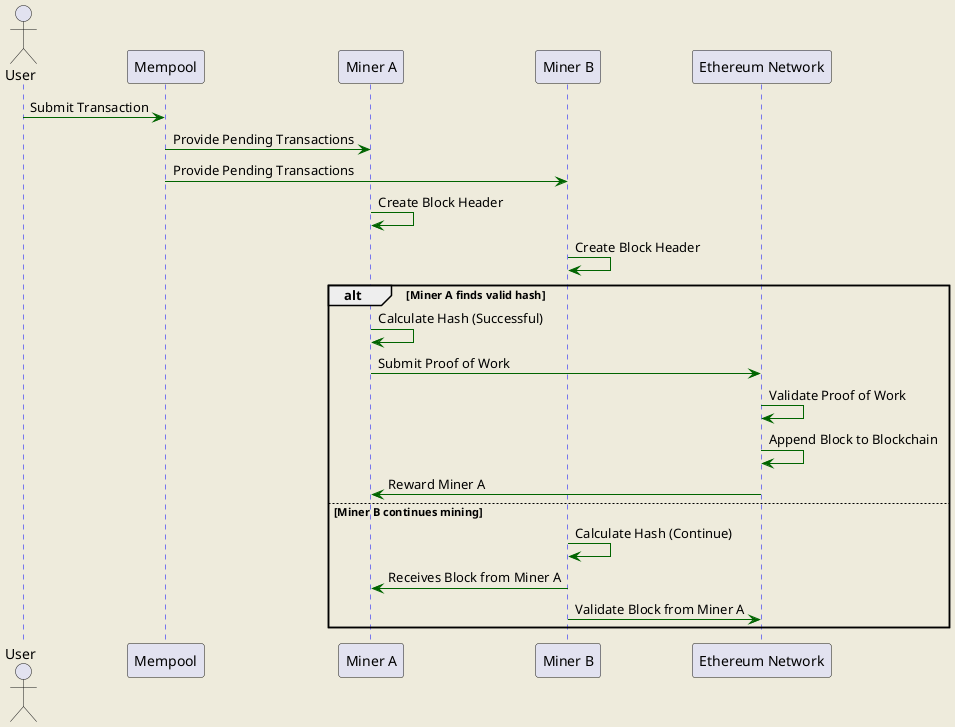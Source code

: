 @startuml
skinparam backgroundColor #EEEBDC

skinparam sequence {
    ArrowColor DarkGreen
    LifeLineBorderColor blue
    LifeLineBackgroundColor #A9DCDF
}

actor User

participant "Mempool" as Mempool
participant "Miner A" as A
participant "Miner B" as B
participant "Ethereum Network" as Net

User -> Mempool: Submit Transaction
Mempool -> A: Provide Pending Transactions
Mempool -> B: Provide Pending Transactions

A -> A: Create Block Header
B -> B: Create Block Header

alt Miner A finds valid hash
    A -> A: Calculate Hash (Successful)
    A -> Net: Submit Proof of Work
    Net -> Net: Validate Proof of Work
    Net -> Net: Append Block to Blockchain
    Net -> A: Reward Miner A
else Miner B continues mining
    B -> B: Calculate Hash (Continue)
    B -> A: Receives Block from Miner A
    B -> Net: Validate Block from Miner A
end

@enduml
